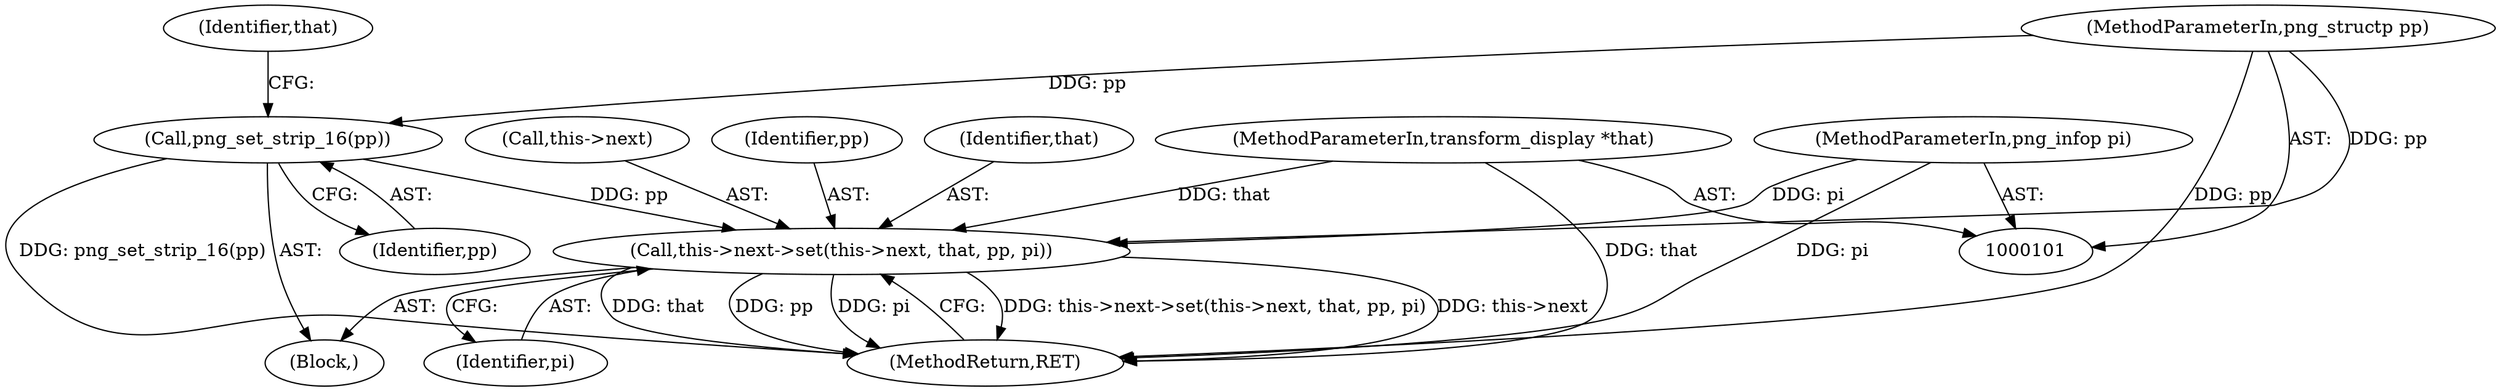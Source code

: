 digraph "0_Android_9d4853418ab2f754c2b63e091c29c5529b8b86ca_84@pointer" {
"1000114" [label="(Call,this->next->set(this->next, that, pp, pi))"];
"1000103" [label="(MethodParameterIn,transform_display *that)"];
"1000107" [label="(Call,png_set_strip_16(pp))"];
"1000104" [label="(MethodParameterIn,png_structp pp)"];
"1000105" [label="(MethodParameterIn,png_infop pi)"];
"1000115" [label="(Call,this->next)"];
"1000104" [label="(MethodParameterIn,png_structp pp)"];
"1000114" [label="(Call,this->next->set(this->next, that, pp, pi))"];
"1000107" [label="(Call,png_set_strip_16(pp))"];
"1000111" [label="(Identifier,that)"];
"1000105" [label="(MethodParameterIn,png_infop pi)"];
"1000120" [label="(Identifier,pi)"];
"1000103" [label="(MethodParameterIn,transform_display *that)"];
"1000106" [label="(Block,)"];
"1000119" [label="(Identifier,pp)"];
"1000118" [label="(Identifier,that)"];
"1000121" [label="(MethodReturn,RET)"];
"1000108" [label="(Identifier,pp)"];
"1000114" -> "1000106"  [label="AST: "];
"1000114" -> "1000120"  [label="CFG: "];
"1000115" -> "1000114"  [label="AST: "];
"1000118" -> "1000114"  [label="AST: "];
"1000119" -> "1000114"  [label="AST: "];
"1000120" -> "1000114"  [label="AST: "];
"1000121" -> "1000114"  [label="CFG: "];
"1000114" -> "1000121"  [label="DDG: this->next->set(this->next, that, pp, pi)"];
"1000114" -> "1000121"  [label="DDG: this->next"];
"1000114" -> "1000121"  [label="DDG: that"];
"1000114" -> "1000121"  [label="DDG: pp"];
"1000114" -> "1000121"  [label="DDG: pi"];
"1000103" -> "1000114"  [label="DDG: that"];
"1000107" -> "1000114"  [label="DDG: pp"];
"1000104" -> "1000114"  [label="DDG: pp"];
"1000105" -> "1000114"  [label="DDG: pi"];
"1000103" -> "1000101"  [label="AST: "];
"1000103" -> "1000121"  [label="DDG: that"];
"1000107" -> "1000106"  [label="AST: "];
"1000107" -> "1000108"  [label="CFG: "];
"1000108" -> "1000107"  [label="AST: "];
"1000111" -> "1000107"  [label="CFG: "];
"1000107" -> "1000121"  [label="DDG: png_set_strip_16(pp)"];
"1000104" -> "1000107"  [label="DDG: pp"];
"1000104" -> "1000101"  [label="AST: "];
"1000104" -> "1000121"  [label="DDG: pp"];
"1000105" -> "1000101"  [label="AST: "];
"1000105" -> "1000121"  [label="DDG: pi"];
}
